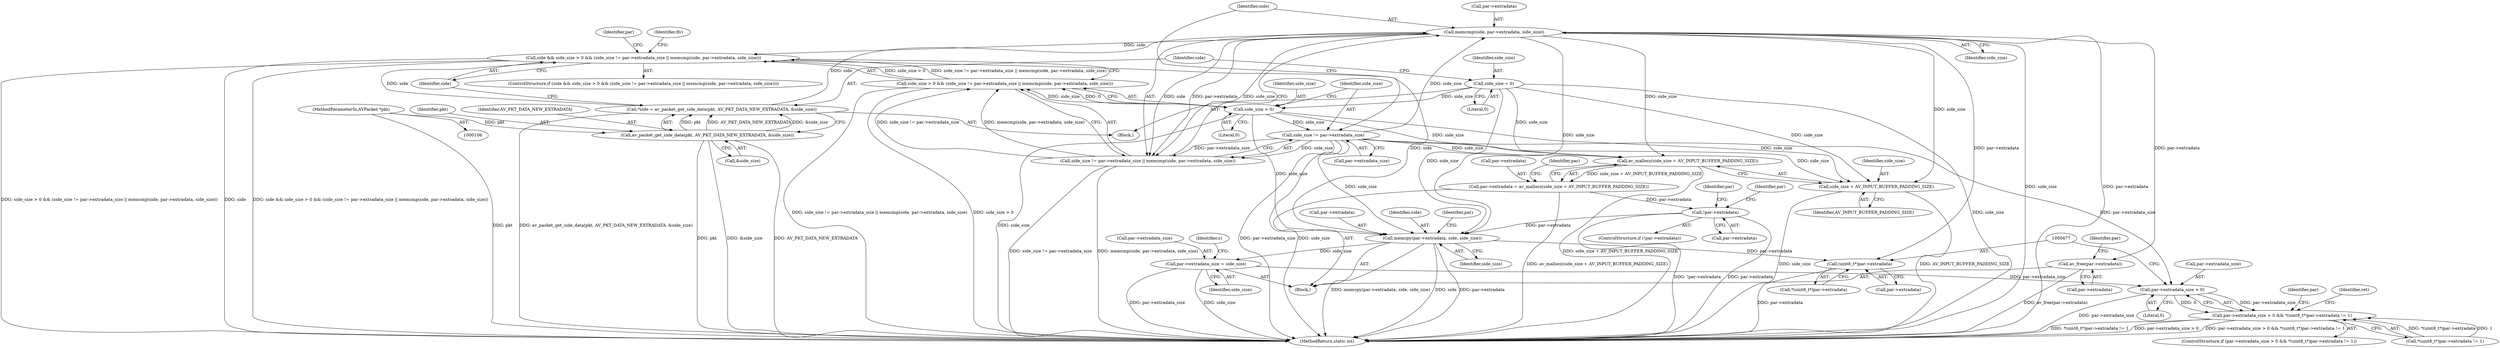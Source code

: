 digraph "0_FFmpeg_6b67d7f05918f7a1ee8fc6ff21355d7e8736aa10@API" {
"1000279" [label="(Call,memcmp(side, par->extradata, side_size))"];
"1000259" [label="(Call,*side = av_packet_get_side_data(pkt, AV_PKT_DATA_NEW_EXTRADATA, &side_size))"];
"1000261" [label="(Call,av_packet_get_side_data(pkt, AV_PKT_DATA_NEW_EXTRADATA, &side_size))"];
"1000108" [label="(MethodParameterIn,AVPacket *pkt)"];
"1000274" [label="(Call,side_size != par->extradata_size)"];
"1000270" [label="(Call,side_size > 0)"];
"1000255" [label="(Call,side_size = 0)"];
"1000267" [label="(Call,side && side_size > 0 && (side_size != par->extradata_size || memcmp(side, par->extradata, side_size)))"];
"1000312" [label="(Call,memcpy(par->extradata, side, side_size))"];
"1000318" [label="(Call,par->extradata_size = side_size)"];
"1000469" [label="(Call,par->extradata_size > 0)"];
"1000468" [label="(Call,par->extradata_size > 0 && *(uint8_t*)par->extradata != 1)"];
"1000476" [label="(Call,(uint8_t*)par->extradata)"];
"1000273" [label="(Call,side_size != par->extradata_size || memcmp(side, par->extradata, side_size))"];
"1000269" [label="(Call,side_size > 0 && (side_size != par->extradata_size || memcmp(side, par->extradata, side_size)))"];
"1000286" [label="(Call,av_free(par->extradata))"];
"1000294" [label="(Call,av_mallocz(side_size + AV_INPUT_BUFFER_PADDING_SIZE))"];
"1000290" [label="(Call,par->extradata = av_mallocz(side_size + AV_INPUT_BUFFER_PADDING_SIZE))"];
"1000299" [label="(Call,!par->extradata)"];
"1000295" [label="(Call,side_size + AV_INPUT_BUFFER_PADDING_SIZE)"];
"1000469" [label="(Call,par->extradata_size > 0)"];
"1000478" [label="(Call,par->extradata)"];
"1000546" [label="(Identifier,par)"];
"1000257" [label="(Literal,0)"];
"1000296" [label="(Identifier,side_size)"];
"1000275" [label="(Identifier,side_size)"];
"1000284" [label="(Identifier,side_size)"];
"1000273" [label="(Call,side_size != par->extradata_size || memcmp(side, par->extradata, side_size))"];
"1000286" [label="(Call,av_free(par->extradata))"];
"1000253" [label="(Block,)"];
"1000262" [label="(Identifier,pkt)"];
"1000270" [label="(Call,side_size > 0)"];
"1000297" [label="(Identifier,AV_INPUT_BUFFER_PADDING_SIZE)"];
"1000291" [label="(Call,par->extradata)"];
"1000950" [label="(MethodReturn,static int)"];
"1000255" [label="(Call,side_size = 0)"];
"1000475" [label="(Call,*(uint8_t*)par->extradata)"];
"1000314" [label="(Identifier,par)"];
"1000468" [label="(Call,par->extradata_size > 0 && *(uint8_t*)par->extradata != 1)"];
"1000316" [label="(Identifier,side)"];
"1000306" [label="(Identifier,par)"];
"1000272" [label="(Literal,0)"];
"1000279" [label="(Call,memcmp(side, par->extradata, side_size))"];
"1000271" [label="(Identifier,side_size)"];
"1000269" [label="(Call,side_size > 0 && (side_size != par->extradata_size || memcmp(side, par->extradata, side_size)))"];
"1000300" [label="(Call,par->extradata)"];
"1000267" [label="(Call,side && side_size > 0 && (side_size != par->extradata_size || memcmp(side, par->extradata, side_size)))"];
"1000287" [label="(Call,par->extradata)"];
"1000298" [label="(ControlStructure,if (!par->extradata))"];
"1000261" [label="(Call,av_packet_get_side_data(pkt, AV_PKT_DATA_NEW_EXTRADATA, &side_size))"];
"1000317" [label="(Identifier,side_size)"];
"1000280" [label="(Identifier,side)"];
"1000312" [label="(Call,memcpy(par->extradata, side, side_size))"];
"1000470" [label="(Call,par->extradata_size)"];
"1000281" [label="(Call,par->extradata)"];
"1000319" [label="(Call,par->extradata_size)"];
"1000292" [label="(Identifier,par)"];
"1000295" [label="(Call,side_size + AV_INPUT_BUFFER_PADDING_SIZE)"];
"1000260" [label="(Identifier,side)"];
"1000263" [label="(Identifier,AV_PKT_DATA_NEW_EXTRADATA)"];
"1000259" [label="(Call,*side = av_packet_get_side_data(pkt, AV_PKT_DATA_NEW_EXTRADATA, &side_size))"];
"1000256" [label="(Identifier,side_size)"];
"1000264" [label="(Call,&side_size)"];
"1000288" [label="(Identifier,par)"];
"1000299" [label="(Call,!par->extradata)"];
"1000324" [label="(Identifier,s)"];
"1000467" [label="(ControlStructure,if (par->extradata_size > 0 && *(uint8_t*)par->extradata != 1))"];
"1000318" [label="(Call,par->extradata_size = side_size)"];
"1000108" [label="(MethodParameterIn,AVPacket *pkt)"];
"1000474" [label="(Call,*(uint8_t*)par->extradata != 1)"];
"1000301" [label="(Identifier,par)"];
"1000276" [label="(Call,par->extradata_size)"];
"1000320" [label="(Identifier,par)"];
"1000332" [label="(Identifier,flv)"];
"1000476" [label="(Call,(uint8_t*)par->extradata)"];
"1000266" [label="(ControlStructure,if (side && side_size > 0 && (side_size != par->extradata_size || memcmp(side, par->extradata, side_size))))"];
"1000473" [label="(Literal,0)"];
"1000313" [label="(Call,par->extradata)"];
"1000294" [label="(Call,av_mallocz(side_size + AV_INPUT_BUFFER_PADDING_SIZE))"];
"1000285" [label="(Block,)"];
"1000268" [label="(Identifier,side)"];
"1000290" [label="(Call,par->extradata = av_mallocz(side_size + AV_INPUT_BUFFER_PADDING_SIZE))"];
"1000322" [label="(Identifier,side_size)"];
"1000274" [label="(Call,side_size != par->extradata_size)"];
"1000485" [label="(Identifier,ret)"];
"1000279" -> "1000273"  [label="AST: "];
"1000279" -> "1000284"  [label="CFG: "];
"1000280" -> "1000279"  [label="AST: "];
"1000281" -> "1000279"  [label="AST: "];
"1000284" -> "1000279"  [label="AST: "];
"1000273" -> "1000279"  [label="CFG: "];
"1000279" -> "1000950"  [label="DDG: side_size"];
"1000279" -> "1000950"  [label="DDG: par->extradata"];
"1000279" -> "1000267"  [label="DDG: side"];
"1000279" -> "1000273"  [label="DDG: side"];
"1000279" -> "1000273"  [label="DDG: par->extradata"];
"1000279" -> "1000273"  [label="DDG: side_size"];
"1000259" -> "1000279"  [label="DDG: side"];
"1000274" -> "1000279"  [label="DDG: side_size"];
"1000279" -> "1000286"  [label="DDG: par->extradata"];
"1000279" -> "1000294"  [label="DDG: side_size"];
"1000279" -> "1000295"  [label="DDG: side_size"];
"1000279" -> "1000312"  [label="DDG: side_size"];
"1000279" -> "1000476"  [label="DDG: par->extradata"];
"1000259" -> "1000253"  [label="AST: "];
"1000259" -> "1000261"  [label="CFG: "];
"1000260" -> "1000259"  [label="AST: "];
"1000261" -> "1000259"  [label="AST: "];
"1000268" -> "1000259"  [label="CFG: "];
"1000259" -> "1000950"  [label="DDG: av_packet_get_side_data(pkt, AV_PKT_DATA_NEW_EXTRADATA, &side_size)"];
"1000261" -> "1000259"  [label="DDG: pkt"];
"1000261" -> "1000259"  [label="DDG: AV_PKT_DATA_NEW_EXTRADATA"];
"1000261" -> "1000259"  [label="DDG: &side_size"];
"1000259" -> "1000267"  [label="DDG: side"];
"1000261" -> "1000264"  [label="CFG: "];
"1000262" -> "1000261"  [label="AST: "];
"1000263" -> "1000261"  [label="AST: "];
"1000264" -> "1000261"  [label="AST: "];
"1000261" -> "1000950"  [label="DDG: &side_size"];
"1000261" -> "1000950"  [label="DDG: AV_PKT_DATA_NEW_EXTRADATA"];
"1000261" -> "1000950"  [label="DDG: pkt"];
"1000108" -> "1000261"  [label="DDG: pkt"];
"1000108" -> "1000106"  [label="AST: "];
"1000108" -> "1000950"  [label="DDG: pkt"];
"1000274" -> "1000273"  [label="AST: "];
"1000274" -> "1000276"  [label="CFG: "];
"1000275" -> "1000274"  [label="AST: "];
"1000276" -> "1000274"  [label="AST: "];
"1000280" -> "1000274"  [label="CFG: "];
"1000273" -> "1000274"  [label="CFG: "];
"1000274" -> "1000950"  [label="DDG: side_size"];
"1000274" -> "1000950"  [label="DDG: par->extradata_size"];
"1000274" -> "1000273"  [label="DDG: side_size"];
"1000274" -> "1000273"  [label="DDG: par->extradata_size"];
"1000270" -> "1000274"  [label="DDG: side_size"];
"1000274" -> "1000294"  [label="DDG: side_size"];
"1000274" -> "1000295"  [label="DDG: side_size"];
"1000274" -> "1000312"  [label="DDG: side_size"];
"1000274" -> "1000469"  [label="DDG: par->extradata_size"];
"1000270" -> "1000269"  [label="AST: "];
"1000270" -> "1000272"  [label="CFG: "];
"1000271" -> "1000270"  [label="AST: "];
"1000272" -> "1000270"  [label="AST: "];
"1000275" -> "1000270"  [label="CFG: "];
"1000269" -> "1000270"  [label="CFG: "];
"1000270" -> "1000950"  [label="DDG: side_size"];
"1000270" -> "1000269"  [label="DDG: side_size"];
"1000270" -> "1000269"  [label="DDG: 0"];
"1000255" -> "1000270"  [label="DDG: side_size"];
"1000270" -> "1000294"  [label="DDG: side_size"];
"1000270" -> "1000295"  [label="DDG: side_size"];
"1000270" -> "1000312"  [label="DDG: side_size"];
"1000255" -> "1000253"  [label="AST: "];
"1000255" -> "1000257"  [label="CFG: "];
"1000256" -> "1000255"  [label="AST: "];
"1000257" -> "1000255"  [label="AST: "];
"1000260" -> "1000255"  [label="CFG: "];
"1000255" -> "1000950"  [label="DDG: side_size"];
"1000255" -> "1000294"  [label="DDG: side_size"];
"1000255" -> "1000295"  [label="DDG: side_size"];
"1000255" -> "1000312"  [label="DDG: side_size"];
"1000267" -> "1000266"  [label="AST: "];
"1000267" -> "1000268"  [label="CFG: "];
"1000267" -> "1000269"  [label="CFG: "];
"1000268" -> "1000267"  [label="AST: "];
"1000269" -> "1000267"  [label="AST: "];
"1000288" -> "1000267"  [label="CFG: "];
"1000332" -> "1000267"  [label="CFG: "];
"1000267" -> "1000950"  [label="DDG: side_size > 0 && (side_size != par->extradata_size || memcmp(side, par->extradata, side_size))"];
"1000267" -> "1000950"  [label="DDG: side"];
"1000267" -> "1000950"  [label="DDG: side && side_size > 0 && (side_size != par->extradata_size || memcmp(side, par->extradata, side_size))"];
"1000269" -> "1000267"  [label="DDG: side_size > 0"];
"1000269" -> "1000267"  [label="DDG: side_size != par->extradata_size || memcmp(side, par->extradata, side_size)"];
"1000267" -> "1000312"  [label="DDG: side"];
"1000312" -> "1000285"  [label="AST: "];
"1000312" -> "1000317"  [label="CFG: "];
"1000313" -> "1000312"  [label="AST: "];
"1000316" -> "1000312"  [label="AST: "];
"1000317" -> "1000312"  [label="AST: "];
"1000320" -> "1000312"  [label="CFG: "];
"1000312" -> "1000950"  [label="DDG: memcpy(par->extradata, side, side_size)"];
"1000312" -> "1000950"  [label="DDG: side"];
"1000312" -> "1000950"  [label="DDG: par->extradata"];
"1000299" -> "1000312"  [label="DDG: par->extradata"];
"1000312" -> "1000318"  [label="DDG: side_size"];
"1000312" -> "1000476"  [label="DDG: par->extradata"];
"1000318" -> "1000285"  [label="AST: "];
"1000318" -> "1000322"  [label="CFG: "];
"1000319" -> "1000318"  [label="AST: "];
"1000322" -> "1000318"  [label="AST: "];
"1000324" -> "1000318"  [label="CFG: "];
"1000318" -> "1000950"  [label="DDG: par->extradata_size"];
"1000318" -> "1000950"  [label="DDG: side_size"];
"1000318" -> "1000469"  [label="DDG: par->extradata_size"];
"1000469" -> "1000468"  [label="AST: "];
"1000469" -> "1000473"  [label="CFG: "];
"1000470" -> "1000469"  [label="AST: "];
"1000473" -> "1000469"  [label="AST: "];
"1000477" -> "1000469"  [label="CFG: "];
"1000468" -> "1000469"  [label="CFG: "];
"1000469" -> "1000950"  [label="DDG: par->extradata_size"];
"1000469" -> "1000468"  [label="DDG: par->extradata_size"];
"1000469" -> "1000468"  [label="DDG: 0"];
"1000468" -> "1000467"  [label="AST: "];
"1000468" -> "1000474"  [label="CFG: "];
"1000474" -> "1000468"  [label="AST: "];
"1000485" -> "1000468"  [label="CFG: "];
"1000546" -> "1000468"  [label="CFG: "];
"1000468" -> "1000950"  [label="DDG: par->extradata_size > 0 && *(uint8_t*)par->extradata != 1"];
"1000468" -> "1000950"  [label="DDG: *(uint8_t*)par->extradata != 1"];
"1000468" -> "1000950"  [label="DDG: par->extradata_size > 0"];
"1000474" -> "1000468"  [label="DDG: *(uint8_t*)par->extradata"];
"1000474" -> "1000468"  [label="DDG: 1"];
"1000476" -> "1000475"  [label="AST: "];
"1000476" -> "1000478"  [label="CFG: "];
"1000477" -> "1000476"  [label="AST: "];
"1000478" -> "1000476"  [label="AST: "];
"1000475" -> "1000476"  [label="CFG: "];
"1000476" -> "1000950"  [label="DDG: par->extradata"];
"1000273" -> "1000269"  [label="AST: "];
"1000269" -> "1000273"  [label="CFG: "];
"1000273" -> "1000950"  [label="DDG: side_size != par->extradata_size"];
"1000273" -> "1000950"  [label="DDG: memcmp(side, par->extradata, side_size)"];
"1000273" -> "1000269"  [label="DDG: side_size != par->extradata_size"];
"1000273" -> "1000269"  [label="DDG: memcmp(side, par->extradata, side_size)"];
"1000269" -> "1000950"  [label="DDG: side_size != par->extradata_size || memcmp(side, par->extradata, side_size)"];
"1000269" -> "1000950"  [label="DDG: side_size > 0"];
"1000286" -> "1000285"  [label="AST: "];
"1000286" -> "1000287"  [label="CFG: "];
"1000287" -> "1000286"  [label="AST: "];
"1000292" -> "1000286"  [label="CFG: "];
"1000286" -> "1000950"  [label="DDG: av_free(par->extradata)"];
"1000294" -> "1000290"  [label="AST: "];
"1000294" -> "1000295"  [label="CFG: "];
"1000295" -> "1000294"  [label="AST: "];
"1000290" -> "1000294"  [label="CFG: "];
"1000294" -> "1000950"  [label="DDG: side_size + AV_INPUT_BUFFER_PADDING_SIZE"];
"1000294" -> "1000290"  [label="DDG: side_size + AV_INPUT_BUFFER_PADDING_SIZE"];
"1000290" -> "1000285"  [label="AST: "];
"1000291" -> "1000290"  [label="AST: "];
"1000301" -> "1000290"  [label="CFG: "];
"1000290" -> "1000950"  [label="DDG: av_mallocz(side_size + AV_INPUT_BUFFER_PADDING_SIZE)"];
"1000290" -> "1000299"  [label="DDG: par->extradata"];
"1000299" -> "1000298"  [label="AST: "];
"1000299" -> "1000300"  [label="CFG: "];
"1000300" -> "1000299"  [label="AST: "];
"1000306" -> "1000299"  [label="CFG: "];
"1000314" -> "1000299"  [label="CFG: "];
"1000299" -> "1000950"  [label="DDG: !par->extradata"];
"1000299" -> "1000950"  [label="DDG: par->extradata"];
"1000295" -> "1000297"  [label="CFG: "];
"1000296" -> "1000295"  [label="AST: "];
"1000297" -> "1000295"  [label="AST: "];
"1000295" -> "1000950"  [label="DDG: side_size"];
"1000295" -> "1000950"  [label="DDG: AV_INPUT_BUFFER_PADDING_SIZE"];
}
